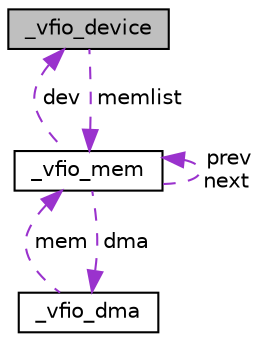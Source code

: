 digraph "_vfio_device"
{
  edge [fontname="Helvetica",fontsize="10",labelfontname="Helvetica",labelfontsize="10"];
  node [fontname="Helvetica",fontsize="10",shape=record];
  Node1 [label="_vfio_device",height=0.2,width=0.4,color="black", fillcolor="grey75", style="filled", fontcolor="black"];
  Node2 -> Node1 [dir="back",color="darkorchid3",fontsize="10",style="dashed",label=" memlist" ,fontname="Helvetica"];
  Node2 [label="_vfio_mem",height=0.2,width=0.4,color="black", fillcolor="white", style="filled",URL="$struct__vfio__mem.html",tooltip="VFIO memory allocation entry. "];
  Node2 -> Node2 [dir="back",color="darkorchid3",fontsize="10",style="dashed",label=" prev\nnext" ,fontname="Helvetica"];
  Node3 -> Node2 [dir="back",color="darkorchid3",fontsize="10",style="dashed",label=" dma" ,fontname="Helvetica"];
  Node3 [label="_vfio_dma",height=0.2,width=0.4,color="black", fillcolor="white", style="filled",URL="$struct__vfio__dma.html",tooltip="VFIO dma allocation structure. "];
  Node2 -> Node3 [dir="back",color="darkorchid3",fontsize="10",style="dashed",label=" mem" ,fontname="Helvetica"];
  Node1 -> Node2 [dir="back",color="darkorchid3",fontsize="10",style="dashed",label=" dev" ,fontname="Helvetica"];
}
